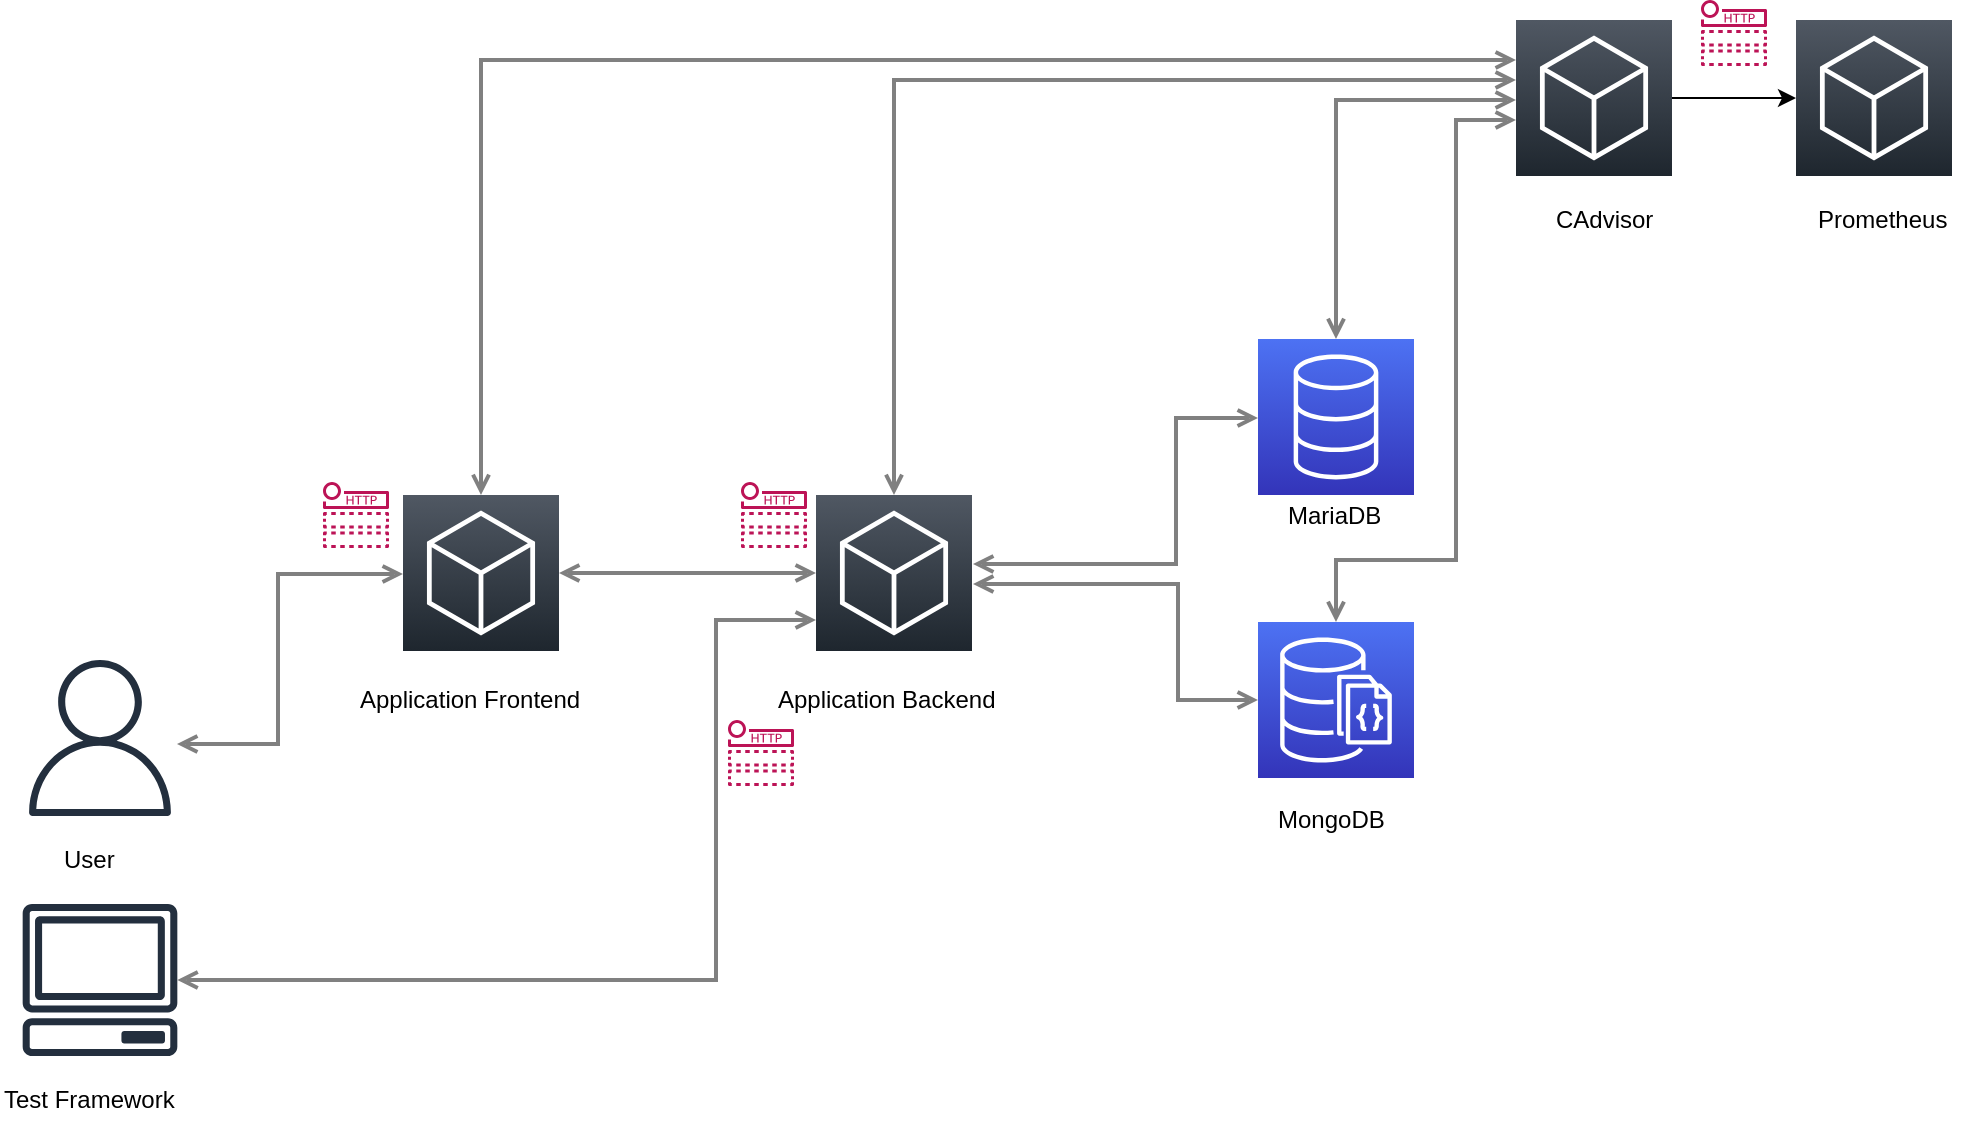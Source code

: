 <mxfile pages="1" version="11.2.8" type="gitlab"><diagram id="Ht1M8jgEwFfnCIfOTk4-" name="Page-1"><mxGraphModel dx="1024" dy="566" grid="1" gridSize="10" guides="1" tooltips="1" connect="1" arrows="1" fold="1" page="1" pageScale="1" pageWidth="1169" pageHeight="827" math="0" shadow="0"><root><mxCell id="0"/><mxCell id="1" parent="0"/><mxCell id="UEzPUAAOIrF-is8g5C7q-128" style="edgeStyle=orthogonalEdgeStyle;rounded=0;orthogonalLoop=1;jettySize=auto;html=1;startArrow=open;startFill=0;endArrow=open;endFill=0;strokeWidth=2;strokeColor=#808080;" parent="1" target="hXd6KMPJPIyB2-xLw4xX-1" edge="1"><mxGeometry relative="1" as="geometry"><Array as="points"><mxPoint x="311" y="462"/><mxPoint x="311" y="377"/></Array><mxPoint x="260.5" y="462" as="sourcePoint"/><mxPoint x="369.5" y="377" as="targetPoint"/></mxGeometry></mxCell><mxCell id="UEzPUAAOIrF-is8g5C7q-127" style="edgeStyle=orthogonalEdgeStyle;rounded=0;orthogonalLoop=1;jettySize=auto;html=1;startArrow=open;startFill=0;endArrow=open;endFill=0;strokeWidth=2;strokeColor=#808080;" parent="1" source="hXd6KMPJPIyB2-xLw4xX-20" target="hXd6KMPJPIyB2-xLw4xX-4" edge="1"><mxGeometry relative="1" as="geometry"><Array as="points"><mxPoint x="530" y="580"/><mxPoint x="530" y="400"/></Array><mxPoint x="260.285" y="282" as="sourcePoint"/><mxPoint x="369.5" y="362" as="targetPoint"/></mxGeometry></mxCell><mxCell id="UEzPUAAOIrF-is8g5C7q-132" style="edgeStyle=orthogonalEdgeStyle;rounded=0;orthogonalLoop=1;jettySize=auto;html=1;startArrow=open;startFill=0;endArrow=open;endFill=0;strokeWidth=2;strokeColor=#808080;" parent="1" target="hXd6KMPJPIyB2-xLw4xX-10" edge="1"><mxGeometry relative="1" as="geometry"><Array as="points"><mxPoint x="760" y="372"/><mxPoint x="760" y="299"/></Array><mxPoint x="658.5" y="372" as="sourcePoint"/><mxPoint x="800.5" y="280" as="targetPoint"/></mxGeometry></mxCell><mxCell id="UEzPUAAOIrF-is8g5C7q-133" style="edgeStyle=orthogonalEdgeStyle;rounded=0;orthogonalLoop=1;jettySize=auto;html=1;startArrow=open;startFill=0;endArrow=open;endFill=0;strokeWidth=2;strokeColor=#808080;" parent="1" target="hXd6KMPJPIyB2-xLw4xX-9" edge="1"><mxGeometry relative="1" as="geometry"><Array as="points"><mxPoint x="761" y="382"/><mxPoint x="761" y="440"/></Array><mxPoint x="658.5" y="382" as="sourcePoint"/><mxPoint x="800.5" y="416" as="targetPoint"/></mxGeometry></mxCell><mxCell id="UEzPUAAOIrF-is8g5C7q-142" style="edgeStyle=orthogonalEdgeStyle;rounded=0;orthogonalLoop=1;jettySize=auto;html=1;startArrow=open;startFill=0;endArrow=open;endFill=0;strokeWidth=2;strokeColor=#808080;" parent="1" source="hXd6KMPJPIyB2-xLw4xX-1" target="hXd6KMPJPIyB2-xLw4xX-4" edge="1"><mxGeometry relative="1" as="geometry"><mxPoint x="447.5" y="372" as="sourcePoint"/><mxPoint x="580.5" y="372" as="targetPoint"/><Array as="points"/></mxGeometry></mxCell><mxCell id="hXd6KMPJPIyB2-xLw4xX-1" value="" style="gradientDirection=north;outlineConnect=0;fontColor=#232F3E;gradientColor=#505863;fillColor=#1E262E;strokeColor=#ffffff;dashed=0;verticalLabelPosition=bottom;verticalAlign=top;align=center;html=1;fontSize=12;fontStyle=0;aspect=fixed;shape=mxgraph.aws4.resourceIcon;resIcon=mxgraph.aws4.general;" vertex="1" parent="1"><mxGeometry x="373.5" y="337.5" width="78" height="78" as="geometry"/></mxCell><mxCell id="hXd6KMPJPIyB2-xLw4xX-3" value="" style="outlineConnect=0;fontColor=#232F3E;gradientColor=none;fillColor=#232F3E;strokeColor=none;dashed=0;verticalLabelPosition=bottom;verticalAlign=top;align=center;html=1;fontSize=12;fontStyle=0;aspect=fixed;pointerEvents=1;shape=mxgraph.aws4.user;" vertex="1" parent="1"><mxGeometry x="183" y="420" width="78" height="78" as="geometry"/></mxCell><mxCell id="hXd6KMPJPIyB2-xLw4xX-4" value="" style="gradientDirection=north;outlineConnect=0;fontColor=#232F3E;gradientColor=#505863;fillColor=#1E262E;strokeColor=#ffffff;dashed=0;verticalLabelPosition=bottom;verticalAlign=top;align=center;html=1;fontSize=12;fontStyle=0;aspect=fixed;shape=mxgraph.aws4.resourceIcon;resIcon=mxgraph.aws4.general;" vertex="1" parent="1"><mxGeometry x="580" y="337.5" width="78" height="78" as="geometry"/></mxCell><mxCell id="hXd6KMPJPIyB2-xLw4xX-9" value="" style="outlineConnect=0;fontColor=#232F3E;gradientColor=#4D72F3;gradientDirection=north;fillColor=#3334B9;strokeColor=#ffffff;dashed=0;verticalLabelPosition=bottom;verticalAlign=top;align=center;html=1;fontSize=12;fontStyle=0;aspect=fixed;shape=mxgraph.aws4.resourceIcon;resIcon=mxgraph.aws4.documentdb_with_mongodb_compatibility;" vertex="1" parent="1"><mxGeometry x="801" y="401" width="78" height="78" as="geometry"/></mxCell><mxCell id="hXd6KMPJPIyB2-xLw4xX-10" value="" style="outlineConnect=0;fontColor=#232F3E;gradientColor=#4D72F3;gradientDirection=north;fillColor=#3334B9;strokeColor=#ffffff;dashed=0;verticalLabelPosition=bottom;verticalAlign=top;align=center;html=1;fontSize=12;fontStyle=0;aspect=fixed;shape=mxgraph.aws4.resourceIcon;resIcon=mxgraph.aws4.database;" vertex="1" parent="1"><mxGeometry x="801" y="259.5" width="78" height="78" as="geometry"/></mxCell><mxCell id="hXd6KMPJPIyB2-xLw4xX-39" value="" style="edgeStyle=orthogonalEdgeStyle;rounded=0;orthogonalLoop=1;jettySize=auto;html=1;" edge="1" parent="1" source="hXd6KMPJPIyB2-xLw4xX-13" target="hXd6KMPJPIyB2-xLw4xX-38"><mxGeometry relative="1" as="geometry"/></mxCell><mxCell id="hXd6KMPJPIyB2-xLw4xX-13" value="" style="gradientDirection=north;outlineConnect=0;fontColor=#232F3E;gradientColor=#505863;fillColor=#1E262E;strokeColor=#ffffff;dashed=0;verticalLabelPosition=bottom;verticalAlign=top;align=center;html=1;fontSize=12;fontStyle=0;aspect=fixed;shape=mxgraph.aws4.resourceIcon;resIcon=mxgraph.aws4.general;" vertex="1" parent="1"><mxGeometry x="930" y="100" width="78" height="78" as="geometry"/></mxCell><mxCell id="hXd6KMPJPIyB2-xLw4xX-15" value="Application Frontend&lt;br&gt;" style="text;html=1;resizable=0;points=[];autosize=1;align=left;verticalAlign=top;spacingTop=-4;" vertex="1" parent="1"><mxGeometry x="350" y="430" width="130" height="20" as="geometry"/></mxCell><mxCell id="hXd6KMPJPIyB2-xLw4xX-19" value="Application Backend" style="text;html=1;resizable=0;points=[];autosize=1;align=left;verticalAlign=top;spacingTop=-4;" vertex="1" parent="1"><mxGeometry x="559" y="430" width="120" height="20" as="geometry"/></mxCell><mxCell id="hXd6KMPJPIyB2-xLw4xX-20" value="" style="outlineConnect=0;fontColor=#232F3E;gradientColor=none;fillColor=#232F3E;strokeColor=none;dashed=0;verticalLabelPosition=bottom;verticalAlign=top;align=center;html=1;fontSize=12;fontStyle=0;aspect=fixed;pointerEvents=1;shape=mxgraph.aws4.client;" vertex="1" parent="1"><mxGeometry x="183" y="542" width="78" height="76" as="geometry"/></mxCell><mxCell id="hXd6KMPJPIyB2-xLw4xX-21" value="User" style="text;html=1;resizable=0;points=[];autosize=1;align=left;verticalAlign=top;spacingTop=-4;" vertex="1" parent="1"><mxGeometry x="202" y="510" width="40" height="20" as="geometry"/></mxCell><mxCell id="hXd6KMPJPIyB2-xLw4xX-22" value="Test Framework" style="text;html=1;resizable=0;points=[];autosize=1;align=left;verticalAlign=top;spacingTop=-4;" vertex="1" parent="1"><mxGeometry x="172" y="630" width="100" height="20" as="geometry"/></mxCell><mxCell id="hXd6KMPJPIyB2-xLw4xX-24" value="MongoDB" style="text;html=1;resizable=0;points=[];autosize=1;align=left;verticalAlign=top;spacingTop=-4;" vertex="1" parent="1"><mxGeometry x="809" y="490" width="70" height="20" as="geometry"/></mxCell><mxCell id="hXd6KMPJPIyB2-xLw4xX-25" value="MariaDB&lt;br&gt;" style="text;html=1;resizable=0;points=[];autosize=1;align=left;verticalAlign=top;spacingTop=-4;" vertex="1" parent="1"><mxGeometry x="814" y="337.5" width="60" height="20" as="geometry"/></mxCell><mxCell id="hXd6KMPJPIyB2-xLw4xX-28" value="CAdvisor" style="text;html=1;resizable=0;points=[];autosize=1;align=left;verticalAlign=top;spacingTop=-4;" vertex="1" parent="1"><mxGeometry x="948" y="190" width="60" height="20" as="geometry"/></mxCell><mxCell id="hXd6KMPJPIyB2-xLw4xX-30" style="edgeStyle=orthogonalEdgeStyle;rounded=0;orthogonalLoop=1;jettySize=auto;html=1;startArrow=open;startFill=0;endArrow=open;endFill=0;strokeWidth=2;strokeColor=#808080;" edge="1" parent="1" source="hXd6KMPJPIyB2-xLw4xX-1" target="hXd6KMPJPIyB2-xLw4xX-13"><mxGeometry relative="1" as="geometry"><Array as="points"><mxPoint x="413" y="120"/></Array><mxPoint x="467" y="210" as="sourcePoint"/><mxPoint x="579.5" y="125" as="targetPoint"/></mxGeometry></mxCell><mxCell id="hXd6KMPJPIyB2-xLw4xX-31" style="edgeStyle=orthogonalEdgeStyle;rounded=0;orthogonalLoop=1;jettySize=auto;html=1;startArrow=open;startFill=0;endArrow=open;endFill=0;strokeWidth=2;strokeColor=#808080;" edge="1" parent="1" source="hXd6KMPJPIyB2-xLw4xX-4" target="hXd6KMPJPIyB2-xLw4xX-13"><mxGeometry relative="1" as="geometry"><Array as="points"><mxPoint x="619" y="130"/></Array><mxPoint x="423" y="347.5" as="sourcePoint"/><mxPoint x="930" y="149" as="targetPoint"/></mxGeometry></mxCell><mxCell id="hXd6KMPJPIyB2-xLw4xX-32" style="edgeStyle=orthogonalEdgeStyle;rounded=0;orthogonalLoop=1;jettySize=auto;html=1;startArrow=open;startFill=0;endArrow=open;endFill=0;strokeWidth=2;strokeColor=#808080;" edge="1" parent="1" source="hXd6KMPJPIyB2-xLw4xX-10"><mxGeometry relative="1" as="geometry"><Array as="points"><mxPoint x="840" y="140"/></Array><mxPoint x="629" y="347.5" as="sourcePoint"/><mxPoint x="930" y="140" as="targetPoint"/></mxGeometry></mxCell><mxCell id="hXd6KMPJPIyB2-xLw4xX-33" style="edgeStyle=orthogonalEdgeStyle;rounded=0;orthogonalLoop=1;jettySize=auto;html=1;startArrow=open;startFill=0;endArrow=open;endFill=0;strokeWidth=2;strokeColor=#808080;" edge="1" parent="1" source="hXd6KMPJPIyB2-xLw4xX-9"><mxGeometry relative="1" as="geometry"><Array as="points"><mxPoint x="840" y="370"/><mxPoint x="900" y="370"/><mxPoint x="900" y="150"/></Array><mxPoint x="850" y="269.5" as="sourcePoint"/><mxPoint x="930" y="150" as="targetPoint"/></mxGeometry></mxCell><mxCell id="hXd6KMPJPIyB2-xLw4xX-34" value="" style="outlineConnect=0;fontColor=#232F3E;gradientColor=none;fillColor=#BC1356;strokeColor=none;dashed=0;verticalLabelPosition=bottom;verticalAlign=top;align=center;html=1;fontSize=12;fontStyle=0;aspect=fixed;pointerEvents=1;shape=mxgraph.aws4.http_notification;" vertex="1" parent="1"><mxGeometry x="333.5" y="331" width="33" height="33" as="geometry"/></mxCell><mxCell id="hXd6KMPJPIyB2-xLw4xX-35" value="" style="outlineConnect=0;fontColor=#232F3E;gradientColor=none;fillColor=#BC1356;strokeColor=none;dashed=0;verticalLabelPosition=bottom;verticalAlign=top;align=center;html=1;fontSize=12;fontStyle=0;aspect=fixed;pointerEvents=1;shape=mxgraph.aws4.http_notification;" vertex="1" parent="1"><mxGeometry x="542.5" y="331" width="33" height="33" as="geometry"/></mxCell><mxCell id="hXd6KMPJPIyB2-xLw4xX-36" value="" style="outlineConnect=0;fontColor=#232F3E;gradientColor=none;fillColor=#BC1356;strokeColor=none;dashed=0;verticalLabelPosition=bottom;verticalAlign=top;align=center;html=1;fontSize=12;fontStyle=0;aspect=fixed;pointerEvents=1;shape=mxgraph.aws4.http_notification;" vertex="1" parent="1"><mxGeometry x="1022.5" y="90" width="33" height="33" as="geometry"/></mxCell><mxCell id="hXd6KMPJPIyB2-xLw4xX-37" value="" style="outlineConnect=0;fontColor=#232F3E;gradientColor=none;fillColor=#BC1356;strokeColor=none;dashed=0;verticalLabelPosition=bottom;verticalAlign=top;align=center;html=1;fontSize=12;fontStyle=0;aspect=fixed;pointerEvents=1;shape=mxgraph.aws4.http_notification;" vertex="1" parent="1"><mxGeometry x="536" y="450" width="33" height="33" as="geometry"/></mxCell><mxCell id="hXd6KMPJPIyB2-xLw4xX-38" value="" style="gradientDirection=north;outlineConnect=0;fontColor=#232F3E;gradientColor=#505863;fillColor=#1E262E;strokeColor=#ffffff;dashed=0;verticalLabelPosition=bottom;verticalAlign=top;align=center;html=1;fontSize=12;fontStyle=0;aspect=fixed;shape=mxgraph.aws4.resourceIcon;resIcon=mxgraph.aws4.general;" vertex="1" parent="1"><mxGeometry x="1070" y="100" width="78" height="78" as="geometry"/></mxCell><mxCell id="hXd6KMPJPIyB2-xLw4xX-40" value="Prometheus&lt;br&gt;" style="text;html=1;resizable=0;points=[];autosize=1;align=left;verticalAlign=top;spacingTop=-4;" vertex="1" parent="1"><mxGeometry x="1079" y="190" width="80" height="20" as="geometry"/></mxCell></root></mxGraphModel></diagram></mxfile>